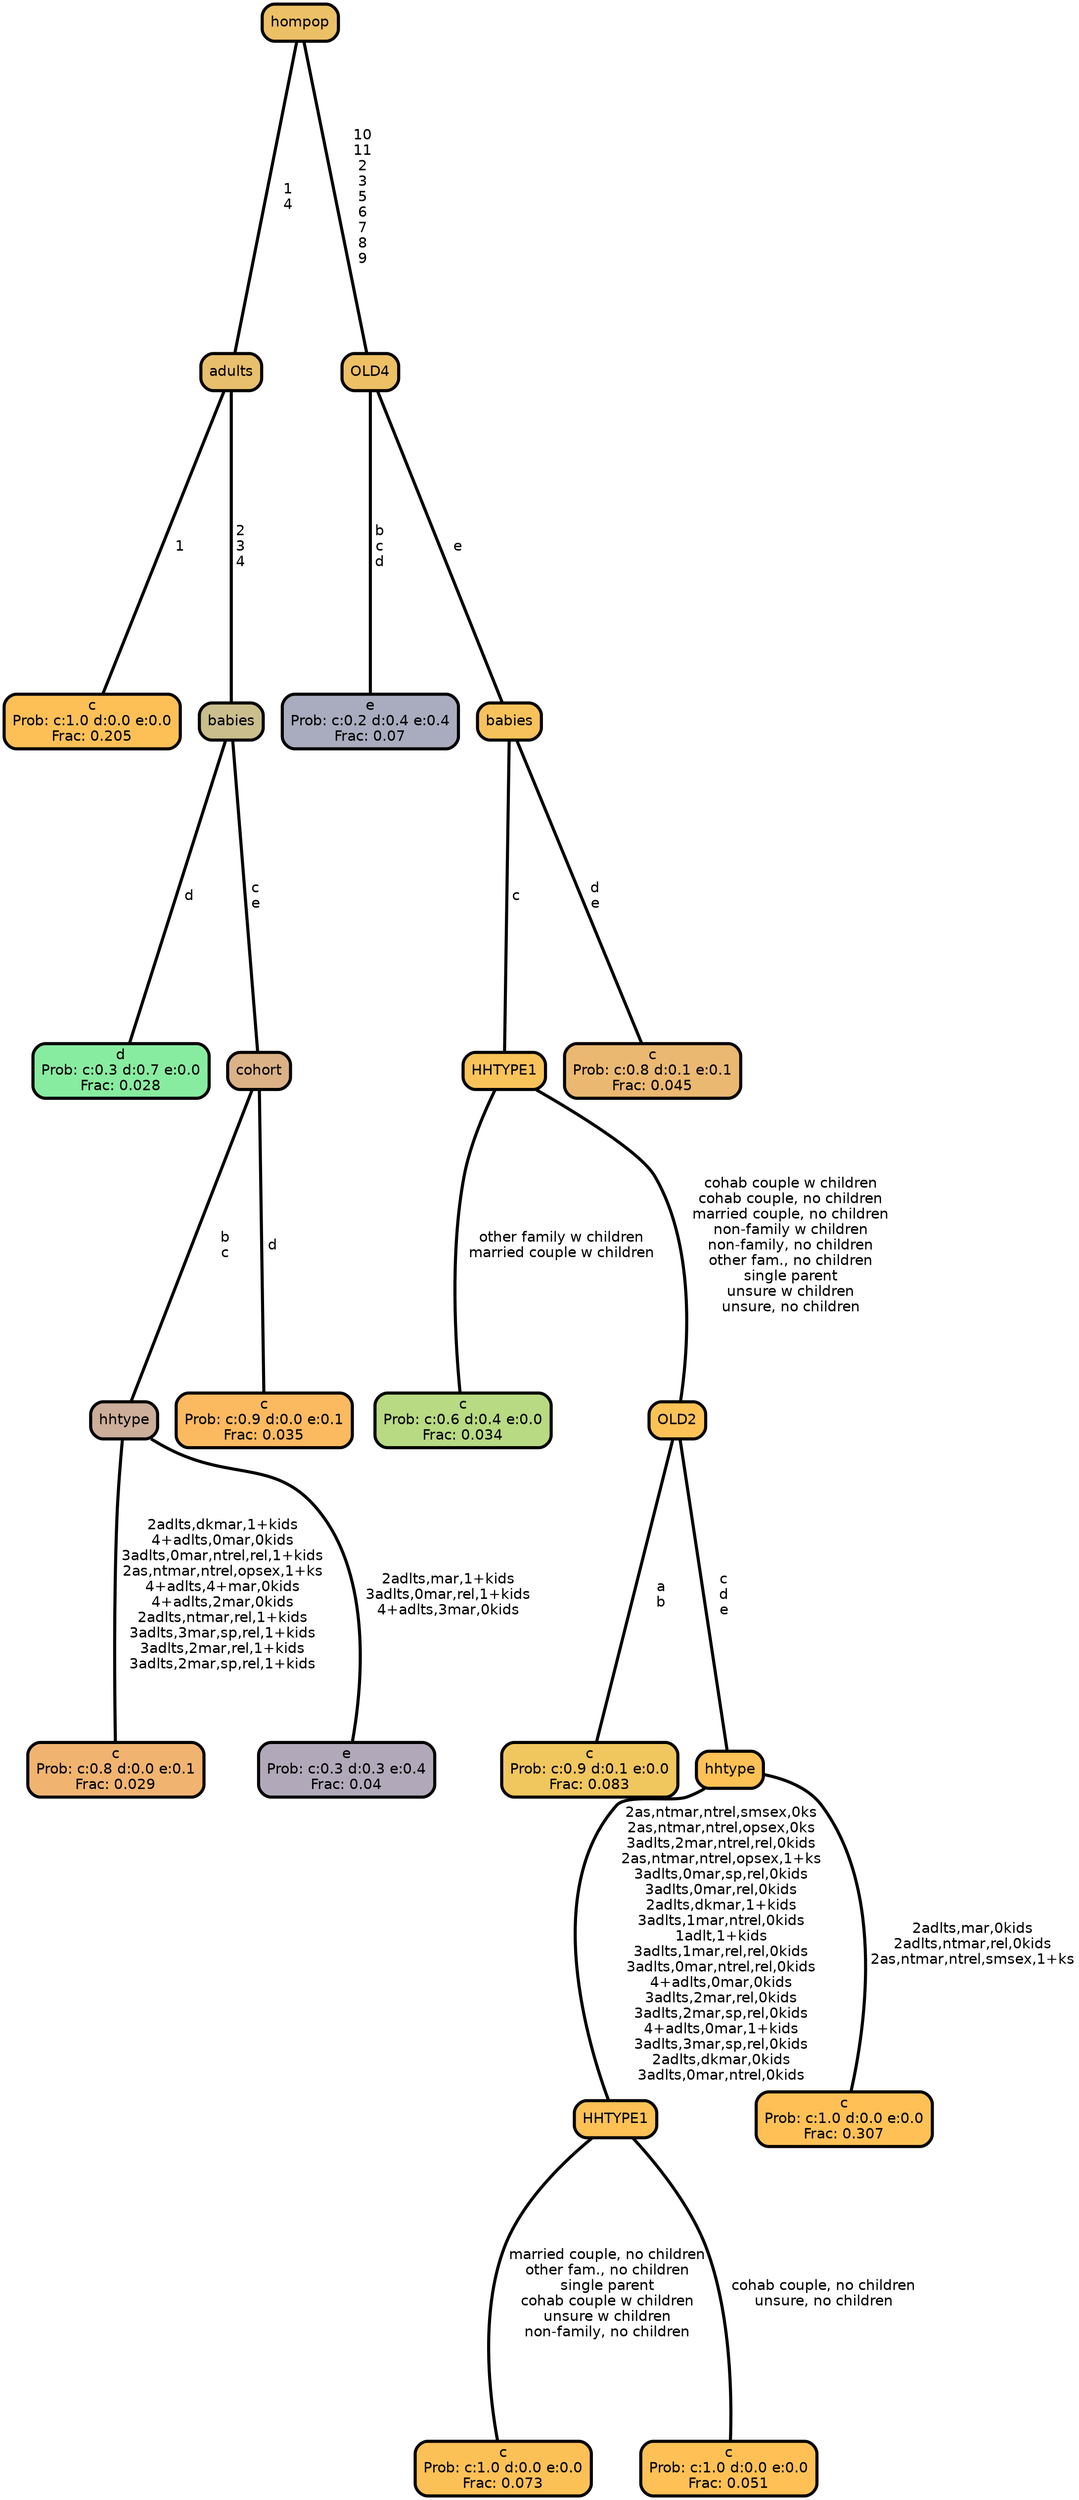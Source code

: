 graph Tree {
node [shape=box, style="filled, rounded",color="black",penwidth="3",fontcolor="black",                 fontname=helvetica] ;
graph [ranksep="0 equally", splines=straight,                 bgcolor=transparent, dpi=200] ;
edge [fontname=helvetica, color=black] ;
0 [label="c
Prob: c:1.0 d:0.0 e:0.0
Frac: 0.205", fillcolor="#fcc057"] ;
1 [label="adults", fillcolor="#e8bf6c"] ;
2 [label="d
Prob: c:0.3 d:0.7 e:0.0
Frac: 0.028", fillcolor="#88eca0"] ;
3 [label="babies", fillcolor="#cabe8c"] ;
4 [label="c
Prob: c:0.8 d:0.0 e:0.1
Frac: 0.029", fillcolor="#f0b470"] ;
5 [label="hhtype", fillcolor="#ccae9a"] ;
6 [label="e
Prob: c:0.3 d:0.3 e:0.4
Frac: 0.04", fillcolor="#b1a9b9"] ;
7 [label="cohort", fillcolor="#dbb286"] ;
8 [label="c
Prob: c:0.9 d:0.0 e:0.1
Frac: 0.035", fillcolor="#fbba5f"] ;
9 [label="hompop", fillcolor="#ecc067"] ;
10 [label="e
Prob: c:0.2 d:0.4 e:0.4
Frac: 0.07", fillcolor="#a9acbe"] ;
11 [label="OLD4", fillcolor="#eec065"] ;
12 [label="c
Prob: c:0.6 d:0.4 e:0.0
Frac: 0.034", fillcolor="#b8da82"] ;
13 [label="HHTYPE1", fillcolor="#f8c359"] ;
14 [label="c
Prob: c:0.9 d:0.1 e:0.0
Frac: 0.083", fillcolor="#f0c65e"] ;
15 [label="OLD2", fillcolor="#fcc256"] ;
16 [label="c
Prob: c:1.0 d:0.0 e:0.0
Frac: 0.073", fillcolor="#fcc156"] ;
17 [label="HHTYPE1", fillcolor="#fdc155"] ;
18 [label="c
Prob: c:1.0 d:0.0 e:0.0
Frac: 0.051", fillcolor="#ffc155"] ;
19 [label="hhtype", fillcolor="#fec155"] ;
20 [label="c
Prob: c:1.0 d:0.0 e:0.0
Frac: 0.307", fillcolor="#ffc155"] ;
21 [label="babies", fillcolor="#f7c25b"] ;
22 [label="c
Prob: c:0.8 d:0.1 e:0.1
Frac: 0.045", fillcolor="#eab871"] ;
1 -- 0 [label=" 1",penwidth=3] ;
1 -- 3 [label=" 2\n 3\n 4",penwidth=3] ;
3 -- 2 [label=" d",penwidth=3] ;
3 -- 7 [label=" c\n e",penwidth=3] ;
5 -- 4 [label=" 2adlts,dkmar,1+kids\n 4+adlts,0mar,0kids\n 3adlts,0mar,ntrel,rel,1+kids\n 2as,ntmar,ntrel,opsex,1+ks\n 4+adlts,4+mar,0kids\n 4+adlts,2mar,0kids\n 2adlts,ntmar,rel,1+kids\n 3adlts,3mar,sp,rel,1+kids\n 3adlts,2mar,rel,1+kids\n 3adlts,2mar,sp,rel,1+kids",penwidth=3] ;
5 -- 6 [label=" 2adlts,mar,1+kids\n 3adlts,0mar,rel,1+kids\n 4+adlts,3mar,0kids",penwidth=3] ;
7 -- 5 [label=" b\n c",penwidth=3] ;
7 -- 8 [label=" d",penwidth=3] ;
9 -- 1 [label=" 1\n 4",penwidth=3] ;
9 -- 11 [label=" 10\n 11\n 2\n 3\n 5\n 6\n 7\n 8\n 9",penwidth=3] ;
11 -- 10 [label=" b\n c\n d",penwidth=3] ;
11 -- 21 [label=" e",penwidth=3] ;
13 -- 12 [label=" other family w children\n married couple w children",penwidth=3] ;
13 -- 15 [label=" cohab couple w children\n cohab couple, no children\n married couple, no children\n non-family w children\n non-family, no children\n other fam., no children\n single parent\n unsure w children\n unsure, no children",penwidth=3] ;
15 -- 14 [label=" a\n b",penwidth=3] ;
15 -- 19 [label=" c\n d\n e",penwidth=3] ;
17 -- 16 [label=" married couple, no children\n other fam., no children\n single parent\n cohab couple w children\n unsure w children\n non-family, no children",penwidth=3] ;
17 -- 18 [label=" cohab couple, no children\n unsure, no children",penwidth=3] ;
19 -- 17 [label=" 2as,ntmar,ntrel,smsex,0ks\n 2as,ntmar,ntrel,opsex,0ks\n 3adlts,2mar,ntrel,rel,0kids\n 2as,ntmar,ntrel,opsex,1+ks\n 3adlts,0mar,sp,rel,0kids\n 3adlts,0mar,rel,0kids\n 2adlts,dkmar,1+kids\n 3adlts,1mar,ntrel,0kids\n 1adlt,1+kids\n 3adlts,1mar,rel,rel,0kids\n 3adlts,0mar,ntrel,rel,0kids\n 4+adlts,0mar,0kids\n 3adlts,2mar,rel,0kids\n 3adlts,2mar,sp,rel,0kids\n 4+adlts,0mar,1+kids\n 3adlts,3mar,sp,rel,0kids\n 2adlts,dkmar,0kids\n 3adlts,0mar,ntrel,0kids",penwidth=3] ;
19 -- 20 [label=" 2adlts,mar,0kids\n 2adlts,ntmar,rel,0kids\n 2as,ntmar,ntrel,smsex,1+ks",penwidth=3] ;
21 -- 13 [label=" c",penwidth=3] ;
21 -- 22 [label=" d\n e",penwidth=3] ;
{rank = same;}}